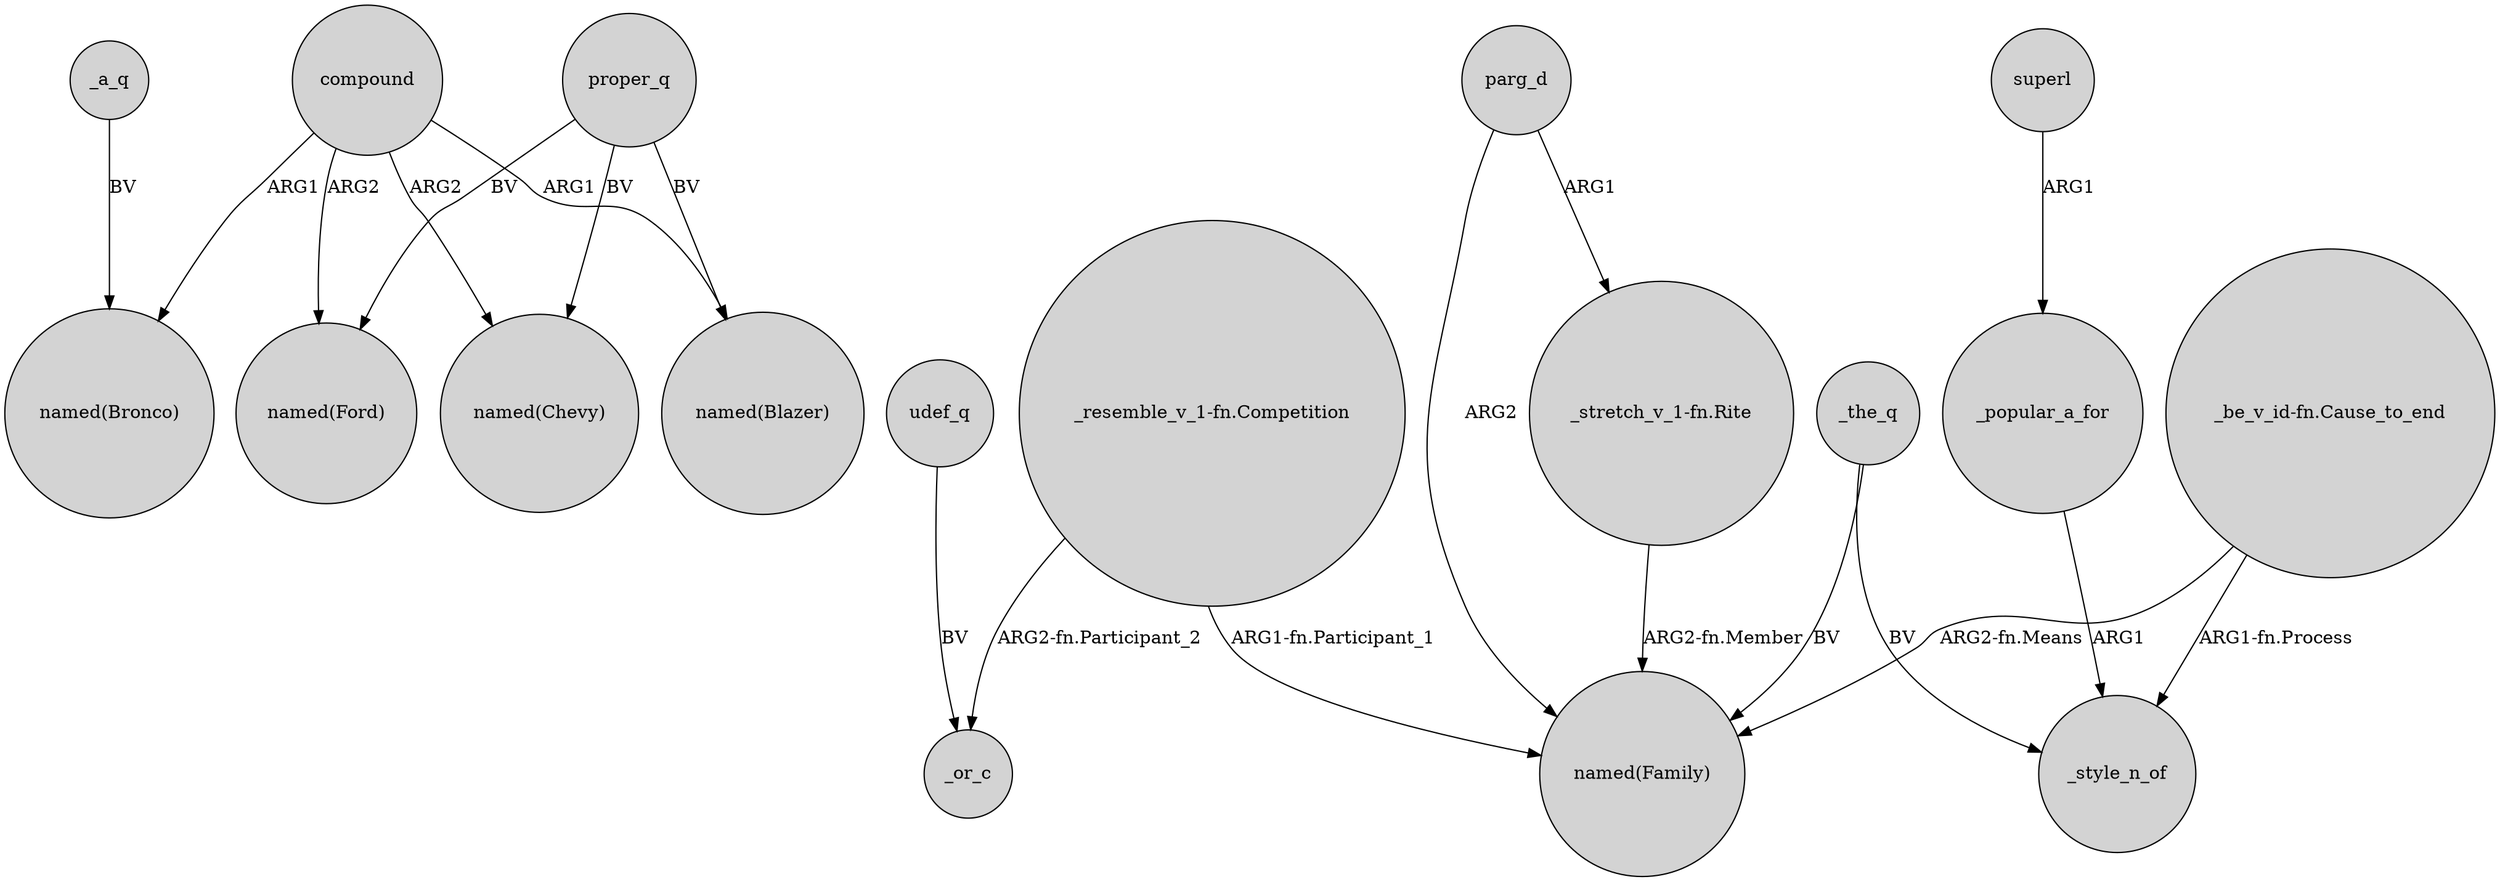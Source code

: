 digraph {
	node [shape=circle style=filled]
	proper_q -> "named(Blazer)" [label=BV]
	_a_q -> "named(Bronco)" [label=BV]
	proper_q -> "named(Ford)" [label=BV]
	proper_q -> "named(Chevy)" [label=BV]
	compound -> "named(Blazer)" [label=ARG1]
	compound -> "named(Bronco)" [label=ARG1]
	"_stretch_v_1-fn.Rite" -> "named(Family)" [label="ARG2-fn.Member"]
	"_resemble_v_1-fn.Competition" -> _or_c [label="ARG2-fn.Participant_2"]
	_popular_a_for -> _style_n_of [label=ARG1]
	compound -> "named(Ford)" [label=ARG2]
	superl -> _popular_a_for [label=ARG1]
	parg_d -> "named(Family)" [label=ARG2]
	udef_q -> _or_c [label=BV]
	"_be_v_id-fn.Cause_to_end" -> _style_n_of [label="ARG1-fn.Process"]
	_the_q -> "named(Family)" [label=BV]
	"_be_v_id-fn.Cause_to_end" -> "named(Family)" [label="ARG2-fn.Means"]
	parg_d -> "_stretch_v_1-fn.Rite" [label=ARG1]
	_the_q -> _style_n_of [label=BV]
	compound -> "named(Chevy)" [label=ARG2]
	"_resemble_v_1-fn.Competition" -> "named(Family)" [label="ARG1-fn.Participant_1"]
}
